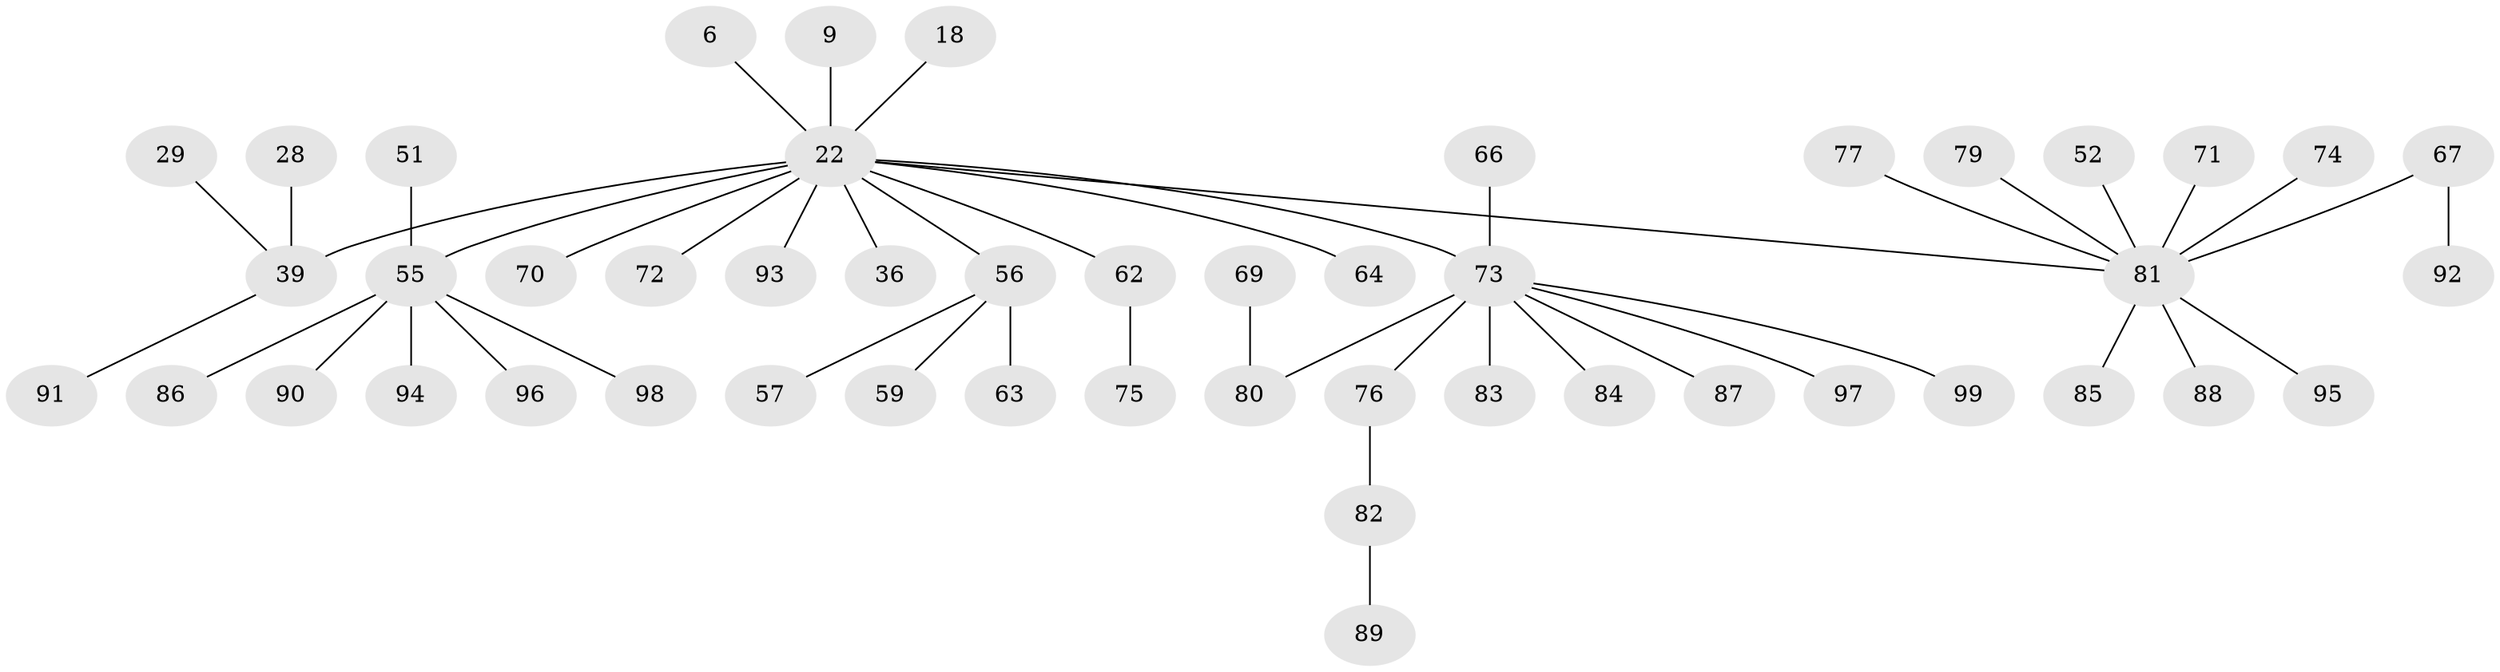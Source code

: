 // original degree distribution, {1: 0.6363636363636364, 10: 0.010101010101010102, 15: 0.010101010101010102, 4: 0.050505050505050504, 6: 0.020202020202020204, 5: 0.030303030303030304, 9: 0.010101010101010102, 2: 0.1717171717171717, 7: 0.010101010101010102, 3: 0.050505050505050504}
// Generated by graph-tools (version 1.1) at 2025/48/03/09/25 04:48:40]
// undirected, 49 vertices, 48 edges
graph export_dot {
graph [start="1"]
  node [color=gray90,style=filled];
  6;
  9;
  18;
  22 [super="+3"];
  28;
  29;
  36 [super="+35"];
  39 [super="+16"];
  51;
  52;
  55 [super="+32+49"];
  56 [super="+8+33+38"];
  57;
  59;
  62;
  63;
  64;
  66;
  67;
  69;
  70;
  71;
  72 [super="+4+34+47"];
  73 [super="+12+13+60+54+1+27+43"];
  74;
  75;
  76;
  77;
  79;
  80 [super="+44+65+58"];
  81 [super="+78+68"];
  82;
  83;
  84;
  85;
  86;
  87;
  88;
  89;
  90;
  91 [super="+42"];
  92;
  93;
  94;
  95;
  96;
  97;
  98;
  99;
  6 -- 22;
  9 -- 22;
  18 -- 22;
  22 -- 39 [weight=2];
  22 -- 64;
  22 -- 70;
  22 -- 93;
  22 -- 62;
  22 -- 56;
  22 -- 55;
  22 -- 73;
  22 -- 81;
  22 -- 72;
  22 -- 36;
  28 -- 39;
  29 -- 39;
  39 -- 91;
  51 -- 55;
  52 -- 81;
  55 -- 86;
  55 -- 94;
  55 -- 96;
  55 -- 98;
  55 -- 90;
  56 -- 59;
  56 -- 57;
  56 -- 63;
  62 -- 75;
  66 -- 73;
  67 -- 92;
  67 -- 81;
  69 -- 80;
  71 -- 81;
  73 -- 97;
  73 -- 83;
  73 -- 76;
  73 -- 84;
  73 -- 87;
  73 -- 99;
  73 -- 80;
  74 -- 81;
  76 -- 82;
  77 -- 81;
  79 -- 81;
  81 -- 85;
  81 -- 88;
  81 -- 95;
  82 -- 89;
}
